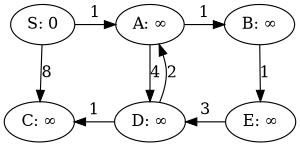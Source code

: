 digraph G {
  size = "2,2";

  S[label="S: 0"]
  A[label="A: ∞"]
  B[label="B: ∞"]
  C[label="C: ∞"]
  D[label="D: ∞"]
  E[label="E: ∞"]

  { rank = same; S A B }
  { rank = same; C D E }

  S -> A [label = "1"];
  S -> C [label = "8"];
  A -> D [label = "4"];
  A -> B [label = "1"];
  B -> E [label = "1"];
  D -> C [label = "1"] [constraint = false];
  D -> A [label = "2"] [constraint = false];
  E -> D [label = "3"] [constraint = false];

}